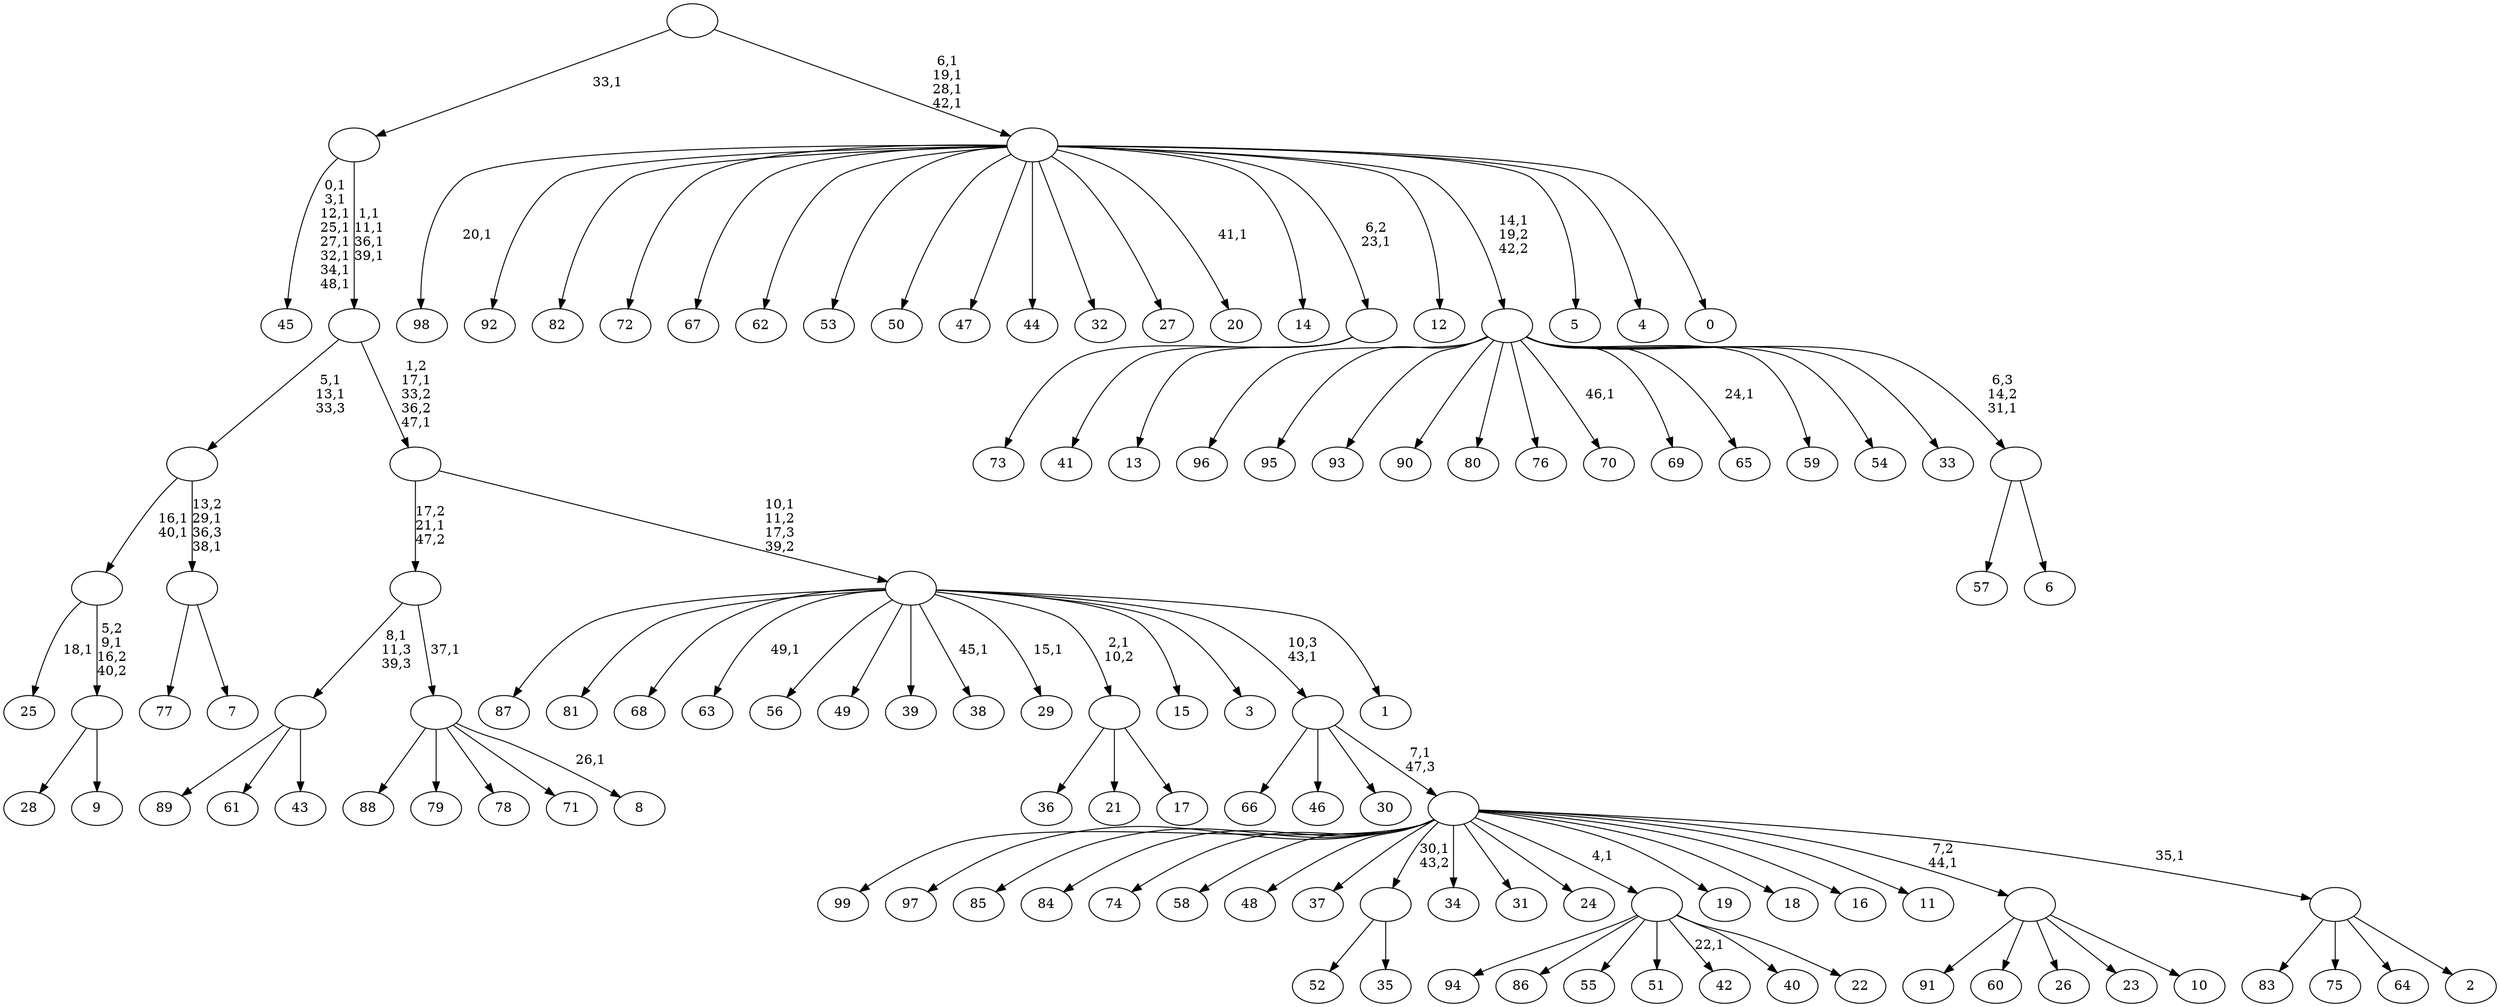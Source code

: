 digraph T {
	150 [label="99"]
	149 [label="98"]
	147 [label="97"]
	146 [label="96"]
	145 [label="95"]
	144 [label="94"]
	143 [label="93"]
	142 [label="92"]
	141 [label="91"]
	140 [label="90"]
	139 [label="89"]
	138 [label="88"]
	137 [label="87"]
	136 [label="86"]
	135 [label="85"]
	134 [label="84"]
	133 [label="83"]
	132 [label="82"]
	131 [label="81"]
	130 [label="80"]
	129 [label="79"]
	128 [label="78"]
	127 [label="77"]
	126 [label="76"]
	125 [label="75"]
	124 [label="74"]
	123 [label="73"]
	122 [label="72"]
	121 [label="71"]
	120 [label="70"]
	118 [label="69"]
	117 [label="68"]
	116 [label="67"]
	115 [label="66"]
	114 [label="65"]
	112 [label="64"]
	111 [label="63"]
	109 [label="62"]
	108 [label="61"]
	107 [label="60"]
	106 [label="59"]
	105 [label="58"]
	104 [label="57"]
	103 [label="56"]
	102 [label="55"]
	101 [label="54"]
	100 [label="53"]
	99 [label="52"]
	98 [label="51"]
	97 [label="50"]
	96 [label="49"]
	95 [label="48"]
	94 [label="47"]
	93 [label="46"]
	92 [label="45"]
	83 [label="44"]
	82 [label="43"]
	81 [label=""]
	80 [label="42"]
	78 [label="41"]
	77 [label="40"]
	76 [label="39"]
	75 [label="38"]
	73 [label="37"]
	72 [label="36"]
	71 [label="35"]
	70 [label=""]
	69 [label="34"]
	68 [label="33"]
	67 [label="32"]
	66 [label="31"]
	65 [label="30"]
	64 [label="29"]
	62 [label="28"]
	61 [label="27"]
	60 [label="26"]
	59 [label="25"]
	57 [label="24"]
	56 [label="23"]
	55 [label="22"]
	54 [label=""]
	53 [label="21"]
	52 [label="20"]
	50 [label="19"]
	49 [label="18"]
	48 [label="17"]
	47 [label=""]
	46 [label="16"]
	45 [label="15"]
	44 [label="14"]
	43 [label="13"]
	42 [label=""]
	41 [label="12"]
	40 [label="11"]
	39 [label="10"]
	38 [label=""]
	37 [label="9"]
	36 [label=""]
	35 [label=""]
	33 [label="8"]
	31 [label=""]
	30 [label=""]
	29 [label="7"]
	28 [label=""]
	26 [label=""]
	24 [label="6"]
	23 [label=""]
	22 [label=""]
	21 [label="5"]
	20 [label="4"]
	19 [label="3"]
	18 [label="2"]
	17 [label=""]
	16 [label=""]
	15 [label=""]
	14 [label="1"]
	13 [label=""]
	12 [label=""]
	10 [label=""]
	6 [label=""]
	5 [label="0"]
	4 [label=""]
	0 [label=""]
	81 -> 139 [label=""]
	81 -> 108 [label=""]
	81 -> 82 [label=""]
	70 -> 99 [label=""]
	70 -> 71 [label=""]
	54 -> 80 [label="22,1"]
	54 -> 144 [label=""]
	54 -> 136 [label=""]
	54 -> 102 [label=""]
	54 -> 98 [label=""]
	54 -> 77 [label=""]
	54 -> 55 [label=""]
	47 -> 72 [label=""]
	47 -> 53 [label=""]
	47 -> 48 [label=""]
	42 -> 123 [label=""]
	42 -> 78 [label=""]
	42 -> 43 [label=""]
	38 -> 141 [label=""]
	38 -> 107 [label=""]
	38 -> 60 [label=""]
	38 -> 56 [label=""]
	38 -> 39 [label=""]
	36 -> 62 [label=""]
	36 -> 37 [label=""]
	35 -> 59 [label="18,1"]
	35 -> 36 [label="5,2\n9,1\n16,2\n40,2"]
	31 -> 33 [label="26,1"]
	31 -> 138 [label=""]
	31 -> 129 [label=""]
	31 -> 128 [label=""]
	31 -> 121 [label=""]
	30 -> 81 [label="8,1\n11,3\n39,3"]
	30 -> 31 [label="37,1"]
	28 -> 127 [label=""]
	28 -> 29 [label=""]
	26 -> 28 [label="13,2\n29,1\n36,3\n38,1"]
	26 -> 35 [label="16,1\n40,1"]
	23 -> 104 [label=""]
	23 -> 24 [label=""]
	22 -> 114 [label="24,1"]
	22 -> 120 [label="46,1"]
	22 -> 146 [label=""]
	22 -> 145 [label=""]
	22 -> 143 [label=""]
	22 -> 140 [label=""]
	22 -> 130 [label=""]
	22 -> 126 [label=""]
	22 -> 118 [label=""]
	22 -> 106 [label=""]
	22 -> 101 [label=""]
	22 -> 68 [label=""]
	22 -> 23 [label="6,3\n14,2\n31,1"]
	17 -> 133 [label=""]
	17 -> 125 [label=""]
	17 -> 112 [label=""]
	17 -> 18 [label=""]
	16 -> 150 [label=""]
	16 -> 147 [label=""]
	16 -> 135 [label=""]
	16 -> 134 [label=""]
	16 -> 124 [label=""]
	16 -> 105 [label=""]
	16 -> 95 [label=""]
	16 -> 73 [label=""]
	16 -> 70 [label="30,1\n43,2"]
	16 -> 69 [label=""]
	16 -> 66 [label=""]
	16 -> 57 [label=""]
	16 -> 54 [label="4,1"]
	16 -> 50 [label=""]
	16 -> 49 [label=""]
	16 -> 46 [label=""]
	16 -> 40 [label=""]
	16 -> 38 [label="7,2\n44,1"]
	16 -> 17 [label="35,1"]
	15 -> 115 [label=""]
	15 -> 93 [label=""]
	15 -> 65 [label=""]
	15 -> 16 [label="7,1\n47,3"]
	13 -> 64 [label="15,1"]
	13 -> 75 [label="45,1"]
	13 -> 111 [label="49,1"]
	13 -> 137 [label=""]
	13 -> 131 [label=""]
	13 -> 117 [label=""]
	13 -> 103 [label=""]
	13 -> 96 [label=""]
	13 -> 76 [label=""]
	13 -> 47 [label="2,1\n10,2"]
	13 -> 45 [label=""]
	13 -> 19 [label=""]
	13 -> 15 [label="10,3\n43,1"]
	13 -> 14 [label=""]
	12 -> 30 [label="17,2\n21,1\n47,2"]
	12 -> 13 [label="10,1\n11,2\n17,3\n39,2"]
	10 -> 12 [label="1,2\n17,1\n33,2\n36,2\n47,1"]
	10 -> 26 [label="5,1\n13,1\n33,3"]
	6 -> 10 [label="1,1\n11,1\n36,1\n39,1"]
	6 -> 92 [label="0,1\n3,1\n12,1\n25,1\n27,1\n32,1\n34,1\n48,1"]
	4 -> 52 [label="41,1"]
	4 -> 149 [label="20,1"]
	4 -> 142 [label=""]
	4 -> 132 [label=""]
	4 -> 122 [label=""]
	4 -> 116 [label=""]
	4 -> 109 [label=""]
	4 -> 100 [label=""]
	4 -> 97 [label=""]
	4 -> 94 [label=""]
	4 -> 83 [label=""]
	4 -> 67 [label=""]
	4 -> 61 [label=""]
	4 -> 44 [label=""]
	4 -> 42 [label="6,2\n23,1"]
	4 -> 41 [label=""]
	4 -> 22 [label="14,1\n19,2\n42,2"]
	4 -> 21 [label=""]
	4 -> 20 [label=""]
	4 -> 5 [label=""]
	0 -> 4 [label="6,1\n19,1\n28,1\n42,1"]
	0 -> 6 [label="33,1"]
}
